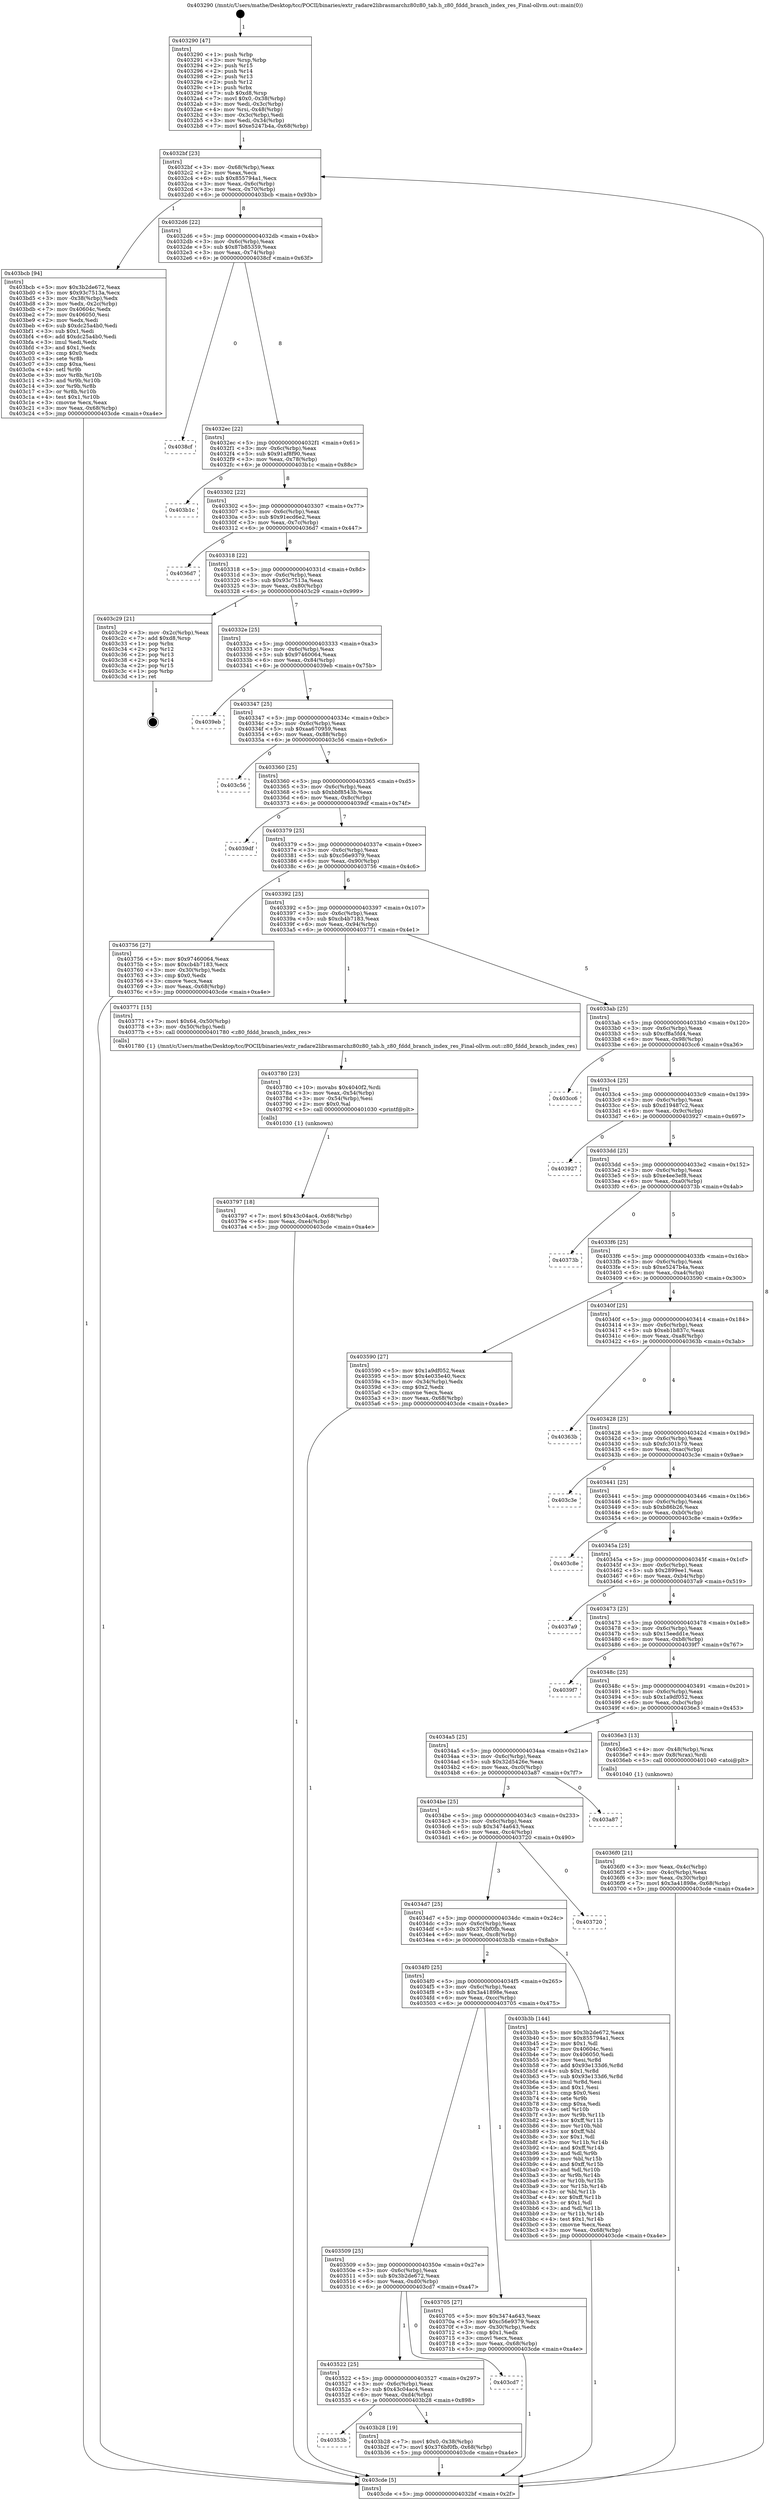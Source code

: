 digraph "0x403290" {
  label = "0x403290 (/mnt/c/Users/mathe/Desktop/tcc/POCII/binaries/extr_radare2librasmarchz80z80_tab.h_z80_fddd_branch_index_res_Final-ollvm.out::main(0))"
  labelloc = "t"
  node[shape=record]

  Entry [label="",width=0.3,height=0.3,shape=circle,fillcolor=black,style=filled]
  "0x4032bf" [label="{
     0x4032bf [23]\l
     | [instrs]\l
     &nbsp;&nbsp;0x4032bf \<+3\>: mov -0x68(%rbp),%eax\l
     &nbsp;&nbsp;0x4032c2 \<+2\>: mov %eax,%ecx\l
     &nbsp;&nbsp;0x4032c4 \<+6\>: sub $0x855794a1,%ecx\l
     &nbsp;&nbsp;0x4032ca \<+3\>: mov %eax,-0x6c(%rbp)\l
     &nbsp;&nbsp;0x4032cd \<+3\>: mov %ecx,-0x70(%rbp)\l
     &nbsp;&nbsp;0x4032d0 \<+6\>: je 0000000000403bcb \<main+0x93b\>\l
  }"]
  "0x403bcb" [label="{
     0x403bcb [94]\l
     | [instrs]\l
     &nbsp;&nbsp;0x403bcb \<+5\>: mov $0x3b2de672,%eax\l
     &nbsp;&nbsp;0x403bd0 \<+5\>: mov $0x93c7513a,%ecx\l
     &nbsp;&nbsp;0x403bd5 \<+3\>: mov -0x38(%rbp),%edx\l
     &nbsp;&nbsp;0x403bd8 \<+3\>: mov %edx,-0x2c(%rbp)\l
     &nbsp;&nbsp;0x403bdb \<+7\>: mov 0x40604c,%edx\l
     &nbsp;&nbsp;0x403be2 \<+7\>: mov 0x406050,%esi\l
     &nbsp;&nbsp;0x403be9 \<+2\>: mov %edx,%edi\l
     &nbsp;&nbsp;0x403beb \<+6\>: sub $0xdc25a4b0,%edi\l
     &nbsp;&nbsp;0x403bf1 \<+3\>: sub $0x1,%edi\l
     &nbsp;&nbsp;0x403bf4 \<+6\>: add $0xdc25a4b0,%edi\l
     &nbsp;&nbsp;0x403bfa \<+3\>: imul %edi,%edx\l
     &nbsp;&nbsp;0x403bfd \<+3\>: and $0x1,%edx\l
     &nbsp;&nbsp;0x403c00 \<+3\>: cmp $0x0,%edx\l
     &nbsp;&nbsp;0x403c03 \<+4\>: sete %r8b\l
     &nbsp;&nbsp;0x403c07 \<+3\>: cmp $0xa,%esi\l
     &nbsp;&nbsp;0x403c0a \<+4\>: setl %r9b\l
     &nbsp;&nbsp;0x403c0e \<+3\>: mov %r8b,%r10b\l
     &nbsp;&nbsp;0x403c11 \<+3\>: and %r9b,%r10b\l
     &nbsp;&nbsp;0x403c14 \<+3\>: xor %r9b,%r8b\l
     &nbsp;&nbsp;0x403c17 \<+3\>: or %r8b,%r10b\l
     &nbsp;&nbsp;0x403c1a \<+4\>: test $0x1,%r10b\l
     &nbsp;&nbsp;0x403c1e \<+3\>: cmovne %ecx,%eax\l
     &nbsp;&nbsp;0x403c21 \<+3\>: mov %eax,-0x68(%rbp)\l
     &nbsp;&nbsp;0x403c24 \<+5\>: jmp 0000000000403cde \<main+0xa4e\>\l
  }"]
  "0x4032d6" [label="{
     0x4032d6 [22]\l
     | [instrs]\l
     &nbsp;&nbsp;0x4032d6 \<+5\>: jmp 00000000004032db \<main+0x4b\>\l
     &nbsp;&nbsp;0x4032db \<+3\>: mov -0x6c(%rbp),%eax\l
     &nbsp;&nbsp;0x4032de \<+5\>: sub $0x87b85359,%eax\l
     &nbsp;&nbsp;0x4032e3 \<+3\>: mov %eax,-0x74(%rbp)\l
     &nbsp;&nbsp;0x4032e6 \<+6\>: je 00000000004038cf \<main+0x63f\>\l
  }"]
  Exit [label="",width=0.3,height=0.3,shape=circle,fillcolor=black,style=filled,peripheries=2]
  "0x4038cf" [label="{
     0x4038cf\l
  }", style=dashed]
  "0x4032ec" [label="{
     0x4032ec [22]\l
     | [instrs]\l
     &nbsp;&nbsp;0x4032ec \<+5\>: jmp 00000000004032f1 \<main+0x61\>\l
     &nbsp;&nbsp;0x4032f1 \<+3\>: mov -0x6c(%rbp),%eax\l
     &nbsp;&nbsp;0x4032f4 \<+5\>: sub $0x91af8f90,%eax\l
     &nbsp;&nbsp;0x4032f9 \<+3\>: mov %eax,-0x78(%rbp)\l
     &nbsp;&nbsp;0x4032fc \<+6\>: je 0000000000403b1c \<main+0x88c\>\l
  }"]
  "0x40353b" [label="{
     0x40353b\l
  }", style=dashed]
  "0x403b1c" [label="{
     0x403b1c\l
  }", style=dashed]
  "0x403302" [label="{
     0x403302 [22]\l
     | [instrs]\l
     &nbsp;&nbsp;0x403302 \<+5\>: jmp 0000000000403307 \<main+0x77\>\l
     &nbsp;&nbsp;0x403307 \<+3\>: mov -0x6c(%rbp),%eax\l
     &nbsp;&nbsp;0x40330a \<+5\>: sub $0x91ecd6e2,%eax\l
     &nbsp;&nbsp;0x40330f \<+3\>: mov %eax,-0x7c(%rbp)\l
     &nbsp;&nbsp;0x403312 \<+6\>: je 00000000004036d7 \<main+0x447\>\l
  }"]
  "0x403b28" [label="{
     0x403b28 [19]\l
     | [instrs]\l
     &nbsp;&nbsp;0x403b28 \<+7\>: movl $0x0,-0x38(%rbp)\l
     &nbsp;&nbsp;0x403b2f \<+7\>: movl $0x376bf0fb,-0x68(%rbp)\l
     &nbsp;&nbsp;0x403b36 \<+5\>: jmp 0000000000403cde \<main+0xa4e\>\l
  }"]
  "0x4036d7" [label="{
     0x4036d7\l
  }", style=dashed]
  "0x403318" [label="{
     0x403318 [22]\l
     | [instrs]\l
     &nbsp;&nbsp;0x403318 \<+5\>: jmp 000000000040331d \<main+0x8d\>\l
     &nbsp;&nbsp;0x40331d \<+3\>: mov -0x6c(%rbp),%eax\l
     &nbsp;&nbsp;0x403320 \<+5\>: sub $0x93c7513a,%eax\l
     &nbsp;&nbsp;0x403325 \<+3\>: mov %eax,-0x80(%rbp)\l
     &nbsp;&nbsp;0x403328 \<+6\>: je 0000000000403c29 \<main+0x999\>\l
  }"]
  "0x403522" [label="{
     0x403522 [25]\l
     | [instrs]\l
     &nbsp;&nbsp;0x403522 \<+5\>: jmp 0000000000403527 \<main+0x297\>\l
     &nbsp;&nbsp;0x403527 \<+3\>: mov -0x6c(%rbp),%eax\l
     &nbsp;&nbsp;0x40352a \<+5\>: sub $0x43c04ac4,%eax\l
     &nbsp;&nbsp;0x40352f \<+6\>: mov %eax,-0xd4(%rbp)\l
     &nbsp;&nbsp;0x403535 \<+6\>: je 0000000000403b28 \<main+0x898\>\l
  }"]
  "0x403c29" [label="{
     0x403c29 [21]\l
     | [instrs]\l
     &nbsp;&nbsp;0x403c29 \<+3\>: mov -0x2c(%rbp),%eax\l
     &nbsp;&nbsp;0x403c2c \<+7\>: add $0xd8,%rsp\l
     &nbsp;&nbsp;0x403c33 \<+1\>: pop %rbx\l
     &nbsp;&nbsp;0x403c34 \<+2\>: pop %r12\l
     &nbsp;&nbsp;0x403c36 \<+2\>: pop %r13\l
     &nbsp;&nbsp;0x403c38 \<+2\>: pop %r14\l
     &nbsp;&nbsp;0x403c3a \<+2\>: pop %r15\l
     &nbsp;&nbsp;0x403c3c \<+1\>: pop %rbp\l
     &nbsp;&nbsp;0x403c3d \<+1\>: ret\l
  }"]
  "0x40332e" [label="{
     0x40332e [25]\l
     | [instrs]\l
     &nbsp;&nbsp;0x40332e \<+5\>: jmp 0000000000403333 \<main+0xa3\>\l
     &nbsp;&nbsp;0x403333 \<+3\>: mov -0x6c(%rbp),%eax\l
     &nbsp;&nbsp;0x403336 \<+5\>: sub $0x97460064,%eax\l
     &nbsp;&nbsp;0x40333b \<+6\>: mov %eax,-0x84(%rbp)\l
     &nbsp;&nbsp;0x403341 \<+6\>: je 00000000004039eb \<main+0x75b\>\l
  }"]
  "0x403cd7" [label="{
     0x403cd7\l
  }", style=dashed]
  "0x4039eb" [label="{
     0x4039eb\l
  }", style=dashed]
  "0x403347" [label="{
     0x403347 [25]\l
     | [instrs]\l
     &nbsp;&nbsp;0x403347 \<+5\>: jmp 000000000040334c \<main+0xbc\>\l
     &nbsp;&nbsp;0x40334c \<+3\>: mov -0x6c(%rbp),%eax\l
     &nbsp;&nbsp;0x40334f \<+5\>: sub $0xaa670959,%eax\l
     &nbsp;&nbsp;0x403354 \<+6\>: mov %eax,-0x88(%rbp)\l
     &nbsp;&nbsp;0x40335a \<+6\>: je 0000000000403c56 \<main+0x9c6\>\l
  }"]
  "0x403797" [label="{
     0x403797 [18]\l
     | [instrs]\l
     &nbsp;&nbsp;0x403797 \<+7\>: movl $0x43c04ac4,-0x68(%rbp)\l
     &nbsp;&nbsp;0x40379e \<+6\>: mov %eax,-0xe4(%rbp)\l
     &nbsp;&nbsp;0x4037a4 \<+5\>: jmp 0000000000403cde \<main+0xa4e\>\l
  }"]
  "0x403c56" [label="{
     0x403c56\l
  }", style=dashed]
  "0x403360" [label="{
     0x403360 [25]\l
     | [instrs]\l
     &nbsp;&nbsp;0x403360 \<+5\>: jmp 0000000000403365 \<main+0xd5\>\l
     &nbsp;&nbsp;0x403365 \<+3\>: mov -0x6c(%rbp),%eax\l
     &nbsp;&nbsp;0x403368 \<+5\>: sub $0xbbf8543b,%eax\l
     &nbsp;&nbsp;0x40336d \<+6\>: mov %eax,-0x8c(%rbp)\l
     &nbsp;&nbsp;0x403373 \<+6\>: je 00000000004039df \<main+0x74f\>\l
  }"]
  "0x403780" [label="{
     0x403780 [23]\l
     | [instrs]\l
     &nbsp;&nbsp;0x403780 \<+10\>: movabs $0x4040f2,%rdi\l
     &nbsp;&nbsp;0x40378a \<+3\>: mov %eax,-0x54(%rbp)\l
     &nbsp;&nbsp;0x40378d \<+3\>: mov -0x54(%rbp),%esi\l
     &nbsp;&nbsp;0x403790 \<+2\>: mov $0x0,%al\l
     &nbsp;&nbsp;0x403792 \<+5\>: call 0000000000401030 \<printf@plt\>\l
     | [calls]\l
     &nbsp;&nbsp;0x401030 \{1\} (unknown)\l
  }"]
  "0x4039df" [label="{
     0x4039df\l
  }", style=dashed]
  "0x403379" [label="{
     0x403379 [25]\l
     | [instrs]\l
     &nbsp;&nbsp;0x403379 \<+5\>: jmp 000000000040337e \<main+0xee\>\l
     &nbsp;&nbsp;0x40337e \<+3\>: mov -0x6c(%rbp),%eax\l
     &nbsp;&nbsp;0x403381 \<+5\>: sub $0xc56e9379,%eax\l
     &nbsp;&nbsp;0x403386 \<+6\>: mov %eax,-0x90(%rbp)\l
     &nbsp;&nbsp;0x40338c \<+6\>: je 0000000000403756 \<main+0x4c6\>\l
  }"]
  "0x403509" [label="{
     0x403509 [25]\l
     | [instrs]\l
     &nbsp;&nbsp;0x403509 \<+5\>: jmp 000000000040350e \<main+0x27e\>\l
     &nbsp;&nbsp;0x40350e \<+3\>: mov -0x6c(%rbp),%eax\l
     &nbsp;&nbsp;0x403511 \<+5\>: sub $0x3b2de672,%eax\l
     &nbsp;&nbsp;0x403516 \<+6\>: mov %eax,-0xd0(%rbp)\l
     &nbsp;&nbsp;0x40351c \<+6\>: je 0000000000403cd7 \<main+0xa47\>\l
  }"]
  "0x403756" [label="{
     0x403756 [27]\l
     | [instrs]\l
     &nbsp;&nbsp;0x403756 \<+5\>: mov $0x97460064,%eax\l
     &nbsp;&nbsp;0x40375b \<+5\>: mov $0xcb4b7183,%ecx\l
     &nbsp;&nbsp;0x403760 \<+3\>: mov -0x30(%rbp),%edx\l
     &nbsp;&nbsp;0x403763 \<+3\>: cmp $0x0,%edx\l
     &nbsp;&nbsp;0x403766 \<+3\>: cmove %ecx,%eax\l
     &nbsp;&nbsp;0x403769 \<+3\>: mov %eax,-0x68(%rbp)\l
     &nbsp;&nbsp;0x40376c \<+5\>: jmp 0000000000403cde \<main+0xa4e\>\l
  }"]
  "0x403392" [label="{
     0x403392 [25]\l
     | [instrs]\l
     &nbsp;&nbsp;0x403392 \<+5\>: jmp 0000000000403397 \<main+0x107\>\l
     &nbsp;&nbsp;0x403397 \<+3\>: mov -0x6c(%rbp),%eax\l
     &nbsp;&nbsp;0x40339a \<+5\>: sub $0xcb4b7183,%eax\l
     &nbsp;&nbsp;0x40339f \<+6\>: mov %eax,-0x94(%rbp)\l
     &nbsp;&nbsp;0x4033a5 \<+6\>: je 0000000000403771 \<main+0x4e1\>\l
  }"]
  "0x403705" [label="{
     0x403705 [27]\l
     | [instrs]\l
     &nbsp;&nbsp;0x403705 \<+5\>: mov $0x3474a643,%eax\l
     &nbsp;&nbsp;0x40370a \<+5\>: mov $0xc56e9379,%ecx\l
     &nbsp;&nbsp;0x40370f \<+3\>: mov -0x30(%rbp),%edx\l
     &nbsp;&nbsp;0x403712 \<+3\>: cmp $0x1,%edx\l
     &nbsp;&nbsp;0x403715 \<+3\>: cmovl %ecx,%eax\l
     &nbsp;&nbsp;0x403718 \<+3\>: mov %eax,-0x68(%rbp)\l
     &nbsp;&nbsp;0x40371b \<+5\>: jmp 0000000000403cde \<main+0xa4e\>\l
  }"]
  "0x403771" [label="{
     0x403771 [15]\l
     | [instrs]\l
     &nbsp;&nbsp;0x403771 \<+7\>: movl $0x64,-0x50(%rbp)\l
     &nbsp;&nbsp;0x403778 \<+3\>: mov -0x50(%rbp),%edi\l
     &nbsp;&nbsp;0x40377b \<+5\>: call 0000000000401780 \<z80_fddd_branch_index_res\>\l
     | [calls]\l
     &nbsp;&nbsp;0x401780 \{1\} (/mnt/c/Users/mathe/Desktop/tcc/POCII/binaries/extr_radare2librasmarchz80z80_tab.h_z80_fddd_branch_index_res_Final-ollvm.out::z80_fddd_branch_index_res)\l
  }"]
  "0x4033ab" [label="{
     0x4033ab [25]\l
     | [instrs]\l
     &nbsp;&nbsp;0x4033ab \<+5\>: jmp 00000000004033b0 \<main+0x120\>\l
     &nbsp;&nbsp;0x4033b0 \<+3\>: mov -0x6c(%rbp),%eax\l
     &nbsp;&nbsp;0x4033b3 \<+5\>: sub $0xcf8a5fd4,%eax\l
     &nbsp;&nbsp;0x4033b8 \<+6\>: mov %eax,-0x98(%rbp)\l
     &nbsp;&nbsp;0x4033be \<+6\>: je 0000000000403cc6 \<main+0xa36\>\l
  }"]
  "0x4034f0" [label="{
     0x4034f0 [25]\l
     | [instrs]\l
     &nbsp;&nbsp;0x4034f0 \<+5\>: jmp 00000000004034f5 \<main+0x265\>\l
     &nbsp;&nbsp;0x4034f5 \<+3\>: mov -0x6c(%rbp),%eax\l
     &nbsp;&nbsp;0x4034f8 \<+5\>: sub $0x3a41898e,%eax\l
     &nbsp;&nbsp;0x4034fd \<+6\>: mov %eax,-0xcc(%rbp)\l
     &nbsp;&nbsp;0x403503 \<+6\>: je 0000000000403705 \<main+0x475\>\l
  }"]
  "0x403cc6" [label="{
     0x403cc6\l
  }", style=dashed]
  "0x4033c4" [label="{
     0x4033c4 [25]\l
     | [instrs]\l
     &nbsp;&nbsp;0x4033c4 \<+5\>: jmp 00000000004033c9 \<main+0x139\>\l
     &nbsp;&nbsp;0x4033c9 \<+3\>: mov -0x6c(%rbp),%eax\l
     &nbsp;&nbsp;0x4033cc \<+5\>: sub $0xd19487c2,%eax\l
     &nbsp;&nbsp;0x4033d1 \<+6\>: mov %eax,-0x9c(%rbp)\l
     &nbsp;&nbsp;0x4033d7 \<+6\>: je 0000000000403927 \<main+0x697\>\l
  }"]
  "0x403b3b" [label="{
     0x403b3b [144]\l
     | [instrs]\l
     &nbsp;&nbsp;0x403b3b \<+5\>: mov $0x3b2de672,%eax\l
     &nbsp;&nbsp;0x403b40 \<+5\>: mov $0x855794a1,%ecx\l
     &nbsp;&nbsp;0x403b45 \<+2\>: mov $0x1,%dl\l
     &nbsp;&nbsp;0x403b47 \<+7\>: mov 0x40604c,%esi\l
     &nbsp;&nbsp;0x403b4e \<+7\>: mov 0x406050,%edi\l
     &nbsp;&nbsp;0x403b55 \<+3\>: mov %esi,%r8d\l
     &nbsp;&nbsp;0x403b58 \<+7\>: add $0x93e133d6,%r8d\l
     &nbsp;&nbsp;0x403b5f \<+4\>: sub $0x1,%r8d\l
     &nbsp;&nbsp;0x403b63 \<+7\>: sub $0x93e133d6,%r8d\l
     &nbsp;&nbsp;0x403b6a \<+4\>: imul %r8d,%esi\l
     &nbsp;&nbsp;0x403b6e \<+3\>: and $0x1,%esi\l
     &nbsp;&nbsp;0x403b71 \<+3\>: cmp $0x0,%esi\l
     &nbsp;&nbsp;0x403b74 \<+4\>: sete %r9b\l
     &nbsp;&nbsp;0x403b78 \<+3\>: cmp $0xa,%edi\l
     &nbsp;&nbsp;0x403b7b \<+4\>: setl %r10b\l
     &nbsp;&nbsp;0x403b7f \<+3\>: mov %r9b,%r11b\l
     &nbsp;&nbsp;0x403b82 \<+4\>: xor $0xff,%r11b\l
     &nbsp;&nbsp;0x403b86 \<+3\>: mov %r10b,%bl\l
     &nbsp;&nbsp;0x403b89 \<+3\>: xor $0xff,%bl\l
     &nbsp;&nbsp;0x403b8c \<+3\>: xor $0x1,%dl\l
     &nbsp;&nbsp;0x403b8f \<+3\>: mov %r11b,%r14b\l
     &nbsp;&nbsp;0x403b92 \<+4\>: and $0xff,%r14b\l
     &nbsp;&nbsp;0x403b96 \<+3\>: and %dl,%r9b\l
     &nbsp;&nbsp;0x403b99 \<+3\>: mov %bl,%r15b\l
     &nbsp;&nbsp;0x403b9c \<+4\>: and $0xff,%r15b\l
     &nbsp;&nbsp;0x403ba0 \<+3\>: and %dl,%r10b\l
     &nbsp;&nbsp;0x403ba3 \<+3\>: or %r9b,%r14b\l
     &nbsp;&nbsp;0x403ba6 \<+3\>: or %r10b,%r15b\l
     &nbsp;&nbsp;0x403ba9 \<+3\>: xor %r15b,%r14b\l
     &nbsp;&nbsp;0x403bac \<+3\>: or %bl,%r11b\l
     &nbsp;&nbsp;0x403baf \<+4\>: xor $0xff,%r11b\l
     &nbsp;&nbsp;0x403bb3 \<+3\>: or $0x1,%dl\l
     &nbsp;&nbsp;0x403bb6 \<+3\>: and %dl,%r11b\l
     &nbsp;&nbsp;0x403bb9 \<+3\>: or %r11b,%r14b\l
     &nbsp;&nbsp;0x403bbc \<+4\>: test $0x1,%r14b\l
     &nbsp;&nbsp;0x403bc0 \<+3\>: cmovne %ecx,%eax\l
     &nbsp;&nbsp;0x403bc3 \<+3\>: mov %eax,-0x68(%rbp)\l
     &nbsp;&nbsp;0x403bc6 \<+5\>: jmp 0000000000403cde \<main+0xa4e\>\l
  }"]
  "0x403927" [label="{
     0x403927\l
  }", style=dashed]
  "0x4033dd" [label="{
     0x4033dd [25]\l
     | [instrs]\l
     &nbsp;&nbsp;0x4033dd \<+5\>: jmp 00000000004033e2 \<main+0x152\>\l
     &nbsp;&nbsp;0x4033e2 \<+3\>: mov -0x6c(%rbp),%eax\l
     &nbsp;&nbsp;0x4033e5 \<+5\>: sub $0xe4ee3ef8,%eax\l
     &nbsp;&nbsp;0x4033ea \<+6\>: mov %eax,-0xa0(%rbp)\l
     &nbsp;&nbsp;0x4033f0 \<+6\>: je 000000000040373b \<main+0x4ab\>\l
  }"]
  "0x4034d7" [label="{
     0x4034d7 [25]\l
     | [instrs]\l
     &nbsp;&nbsp;0x4034d7 \<+5\>: jmp 00000000004034dc \<main+0x24c\>\l
     &nbsp;&nbsp;0x4034dc \<+3\>: mov -0x6c(%rbp),%eax\l
     &nbsp;&nbsp;0x4034df \<+5\>: sub $0x376bf0fb,%eax\l
     &nbsp;&nbsp;0x4034e4 \<+6\>: mov %eax,-0xc8(%rbp)\l
     &nbsp;&nbsp;0x4034ea \<+6\>: je 0000000000403b3b \<main+0x8ab\>\l
  }"]
  "0x40373b" [label="{
     0x40373b\l
  }", style=dashed]
  "0x4033f6" [label="{
     0x4033f6 [25]\l
     | [instrs]\l
     &nbsp;&nbsp;0x4033f6 \<+5\>: jmp 00000000004033fb \<main+0x16b\>\l
     &nbsp;&nbsp;0x4033fb \<+3\>: mov -0x6c(%rbp),%eax\l
     &nbsp;&nbsp;0x4033fe \<+5\>: sub $0xe5247b4a,%eax\l
     &nbsp;&nbsp;0x403403 \<+6\>: mov %eax,-0xa4(%rbp)\l
     &nbsp;&nbsp;0x403409 \<+6\>: je 0000000000403590 \<main+0x300\>\l
  }"]
  "0x403720" [label="{
     0x403720\l
  }", style=dashed]
  "0x403590" [label="{
     0x403590 [27]\l
     | [instrs]\l
     &nbsp;&nbsp;0x403590 \<+5\>: mov $0x1a9df052,%eax\l
     &nbsp;&nbsp;0x403595 \<+5\>: mov $0x4e035e40,%ecx\l
     &nbsp;&nbsp;0x40359a \<+3\>: mov -0x34(%rbp),%edx\l
     &nbsp;&nbsp;0x40359d \<+3\>: cmp $0x2,%edx\l
     &nbsp;&nbsp;0x4035a0 \<+3\>: cmovne %ecx,%eax\l
     &nbsp;&nbsp;0x4035a3 \<+3\>: mov %eax,-0x68(%rbp)\l
     &nbsp;&nbsp;0x4035a6 \<+5\>: jmp 0000000000403cde \<main+0xa4e\>\l
  }"]
  "0x40340f" [label="{
     0x40340f [25]\l
     | [instrs]\l
     &nbsp;&nbsp;0x40340f \<+5\>: jmp 0000000000403414 \<main+0x184\>\l
     &nbsp;&nbsp;0x403414 \<+3\>: mov -0x6c(%rbp),%eax\l
     &nbsp;&nbsp;0x403417 \<+5\>: sub $0xeb1b837c,%eax\l
     &nbsp;&nbsp;0x40341c \<+6\>: mov %eax,-0xa8(%rbp)\l
     &nbsp;&nbsp;0x403422 \<+6\>: je 000000000040363b \<main+0x3ab\>\l
  }"]
  "0x403cde" [label="{
     0x403cde [5]\l
     | [instrs]\l
     &nbsp;&nbsp;0x403cde \<+5\>: jmp 00000000004032bf \<main+0x2f\>\l
  }"]
  "0x403290" [label="{
     0x403290 [47]\l
     | [instrs]\l
     &nbsp;&nbsp;0x403290 \<+1\>: push %rbp\l
     &nbsp;&nbsp;0x403291 \<+3\>: mov %rsp,%rbp\l
     &nbsp;&nbsp;0x403294 \<+2\>: push %r15\l
     &nbsp;&nbsp;0x403296 \<+2\>: push %r14\l
     &nbsp;&nbsp;0x403298 \<+2\>: push %r13\l
     &nbsp;&nbsp;0x40329a \<+2\>: push %r12\l
     &nbsp;&nbsp;0x40329c \<+1\>: push %rbx\l
     &nbsp;&nbsp;0x40329d \<+7\>: sub $0xd8,%rsp\l
     &nbsp;&nbsp;0x4032a4 \<+7\>: movl $0x0,-0x38(%rbp)\l
     &nbsp;&nbsp;0x4032ab \<+3\>: mov %edi,-0x3c(%rbp)\l
     &nbsp;&nbsp;0x4032ae \<+4\>: mov %rsi,-0x48(%rbp)\l
     &nbsp;&nbsp;0x4032b2 \<+3\>: mov -0x3c(%rbp),%edi\l
     &nbsp;&nbsp;0x4032b5 \<+3\>: mov %edi,-0x34(%rbp)\l
     &nbsp;&nbsp;0x4032b8 \<+7\>: movl $0xe5247b4a,-0x68(%rbp)\l
  }"]
  "0x4034be" [label="{
     0x4034be [25]\l
     | [instrs]\l
     &nbsp;&nbsp;0x4034be \<+5\>: jmp 00000000004034c3 \<main+0x233\>\l
     &nbsp;&nbsp;0x4034c3 \<+3\>: mov -0x6c(%rbp),%eax\l
     &nbsp;&nbsp;0x4034c6 \<+5\>: sub $0x3474a643,%eax\l
     &nbsp;&nbsp;0x4034cb \<+6\>: mov %eax,-0xc4(%rbp)\l
     &nbsp;&nbsp;0x4034d1 \<+6\>: je 0000000000403720 \<main+0x490\>\l
  }"]
  "0x40363b" [label="{
     0x40363b\l
  }", style=dashed]
  "0x403428" [label="{
     0x403428 [25]\l
     | [instrs]\l
     &nbsp;&nbsp;0x403428 \<+5\>: jmp 000000000040342d \<main+0x19d\>\l
     &nbsp;&nbsp;0x40342d \<+3\>: mov -0x6c(%rbp),%eax\l
     &nbsp;&nbsp;0x403430 \<+5\>: sub $0xfc301b79,%eax\l
     &nbsp;&nbsp;0x403435 \<+6\>: mov %eax,-0xac(%rbp)\l
     &nbsp;&nbsp;0x40343b \<+6\>: je 0000000000403c3e \<main+0x9ae\>\l
  }"]
  "0x403a87" [label="{
     0x403a87\l
  }", style=dashed]
  "0x403c3e" [label="{
     0x403c3e\l
  }", style=dashed]
  "0x403441" [label="{
     0x403441 [25]\l
     | [instrs]\l
     &nbsp;&nbsp;0x403441 \<+5\>: jmp 0000000000403446 \<main+0x1b6\>\l
     &nbsp;&nbsp;0x403446 \<+3\>: mov -0x6c(%rbp),%eax\l
     &nbsp;&nbsp;0x403449 \<+5\>: sub $0xb86b26,%eax\l
     &nbsp;&nbsp;0x40344e \<+6\>: mov %eax,-0xb0(%rbp)\l
     &nbsp;&nbsp;0x403454 \<+6\>: je 0000000000403c8e \<main+0x9fe\>\l
  }"]
  "0x4036f0" [label="{
     0x4036f0 [21]\l
     | [instrs]\l
     &nbsp;&nbsp;0x4036f0 \<+3\>: mov %eax,-0x4c(%rbp)\l
     &nbsp;&nbsp;0x4036f3 \<+3\>: mov -0x4c(%rbp),%eax\l
     &nbsp;&nbsp;0x4036f6 \<+3\>: mov %eax,-0x30(%rbp)\l
     &nbsp;&nbsp;0x4036f9 \<+7\>: movl $0x3a41898e,-0x68(%rbp)\l
     &nbsp;&nbsp;0x403700 \<+5\>: jmp 0000000000403cde \<main+0xa4e\>\l
  }"]
  "0x403c8e" [label="{
     0x403c8e\l
  }", style=dashed]
  "0x40345a" [label="{
     0x40345a [25]\l
     | [instrs]\l
     &nbsp;&nbsp;0x40345a \<+5\>: jmp 000000000040345f \<main+0x1cf\>\l
     &nbsp;&nbsp;0x40345f \<+3\>: mov -0x6c(%rbp),%eax\l
     &nbsp;&nbsp;0x403462 \<+5\>: sub $0x2899ee1,%eax\l
     &nbsp;&nbsp;0x403467 \<+6\>: mov %eax,-0xb4(%rbp)\l
     &nbsp;&nbsp;0x40346d \<+6\>: je 00000000004037a9 \<main+0x519\>\l
  }"]
  "0x4034a5" [label="{
     0x4034a5 [25]\l
     | [instrs]\l
     &nbsp;&nbsp;0x4034a5 \<+5\>: jmp 00000000004034aa \<main+0x21a\>\l
     &nbsp;&nbsp;0x4034aa \<+3\>: mov -0x6c(%rbp),%eax\l
     &nbsp;&nbsp;0x4034ad \<+5\>: sub $0x32d5426e,%eax\l
     &nbsp;&nbsp;0x4034b2 \<+6\>: mov %eax,-0xc0(%rbp)\l
     &nbsp;&nbsp;0x4034b8 \<+6\>: je 0000000000403a87 \<main+0x7f7\>\l
  }"]
  "0x4037a9" [label="{
     0x4037a9\l
  }", style=dashed]
  "0x403473" [label="{
     0x403473 [25]\l
     | [instrs]\l
     &nbsp;&nbsp;0x403473 \<+5\>: jmp 0000000000403478 \<main+0x1e8\>\l
     &nbsp;&nbsp;0x403478 \<+3\>: mov -0x6c(%rbp),%eax\l
     &nbsp;&nbsp;0x40347b \<+5\>: sub $0x15eedd1e,%eax\l
     &nbsp;&nbsp;0x403480 \<+6\>: mov %eax,-0xb8(%rbp)\l
     &nbsp;&nbsp;0x403486 \<+6\>: je 00000000004039f7 \<main+0x767\>\l
  }"]
  "0x4036e3" [label="{
     0x4036e3 [13]\l
     | [instrs]\l
     &nbsp;&nbsp;0x4036e3 \<+4\>: mov -0x48(%rbp),%rax\l
     &nbsp;&nbsp;0x4036e7 \<+4\>: mov 0x8(%rax),%rdi\l
     &nbsp;&nbsp;0x4036eb \<+5\>: call 0000000000401040 \<atoi@plt\>\l
     | [calls]\l
     &nbsp;&nbsp;0x401040 \{1\} (unknown)\l
  }"]
  "0x4039f7" [label="{
     0x4039f7\l
  }", style=dashed]
  "0x40348c" [label="{
     0x40348c [25]\l
     | [instrs]\l
     &nbsp;&nbsp;0x40348c \<+5\>: jmp 0000000000403491 \<main+0x201\>\l
     &nbsp;&nbsp;0x403491 \<+3\>: mov -0x6c(%rbp),%eax\l
     &nbsp;&nbsp;0x403494 \<+5\>: sub $0x1a9df052,%eax\l
     &nbsp;&nbsp;0x403499 \<+6\>: mov %eax,-0xbc(%rbp)\l
     &nbsp;&nbsp;0x40349f \<+6\>: je 00000000004036e3 \<main+0x453\>\l
  }"]
  Entry -> "0x403290" [label=" 1"]
  "0x4032bf" -> "0x403bcb" [label=" 1"]
  "0x4032bf" -> "0x4032d6" [label=" 8"]
  "0x403c29" -> Exit [label=" 1"]
  "0x4032d6" -> "0x4038cf" [label=" 0"]
  "0x4032d6" -> "0x4032ec" [label=" 8"]
  "0x403bcb" -> "0x403cde" [label=" 1"]
  "0x4032ec" -> "0x403b1c" [label=" 0"]
  "0x4032ec" -> "0x403302" [label=" 8"]
  "0x403b3b" -> "0x403cde" [label=" 1"]
  "0x403302" -> "0x4036d7" [label=" 0"]
  "0x403302" -> "0x403318" [label=" 8"]
  "0x403b28" -> "0x403cde" [label=" 1"]
  "0x403318" -> "0x403c29" [label=" 1"]
  "0x403318" -> "0x40332e" [label=" 7"]
  "0x403522" -> "0x403b28" [label=" 1"]
  "0x40332e" -> "0x4039eb" [label=" 0"]
  "0x40332e" -> "0x403347" [label=" 7"]
  "0x403522" -> "0x40353b" [label=" 0"]
  "0x403347" -> "0x403c56" [label=" 0"]
  "0x403347" -> "0x403360" [label=" 7"]
  "0x403509" -> "0x403cd7" [label=" 0"]
  "0x403360" -> "0x4039df" [label=" 0"]
  "0x403360" -> "0x403379" [label=" 7"]
  "0x403509" -> "0x403522" [label=" 1"]
  "0x403379" -> "0x403756" [label=" 1"]
  "0x403379" -> "0x403392" [label=" 6"]
  "0x403797" -> "0x403cde" [label=" 1"]
  "0x403392" -> "0x403771" [label=" 1"]
  "0x403392" -> "0x4033ab" [label=" 5"]
  "0x403780" -> "0x403797" [label=" 1"]
  "0x4033ab" -> "0x403cc6" [label=" 0"]
  "0x4033ab" -> "0x4033c4" [label=" 5"]
  "0x403756" -> "0x403cde" [label=" 1"]
  "0x4033c4" -> "0x403927" [label=" 0"]
  "0x4033c4" -> "0x4033dd" [label=" 5"]
  "0x403705" -> "0x403cde" [label=" 1"]
  "0x4033dd" -> "0x40373b" [label=" 0"]
  "0x4033dd" -> "0x4033f6" [label=" 5"]
  "0x4034f0" -> "0x403705" [label=" 1"]
  "0x4033f6" -> "0x403590" [label=" 1"]
  "0x4033f6" -> "0x40340f" [label=" 4"]
  "0x403590" -> "0x403cde" [label=" 1"]
  "0x403290" -> "0x4032bf" [label=" 1"]
  "0x403cde" -> "0x4032bf" [label=" 8"]
  "0x403771" -> "0x403780" [label=" 1"]
  "0x40340f" -> "0x40363b" [label=" 0"]
  "0x40340f" -> "0x403428" [label=" 4"]
  "0x4034d7" -> "0x403b3b" [label=" 1"]
  "0x403428" -> "0x403c3e" [label=" 0"]
  "0x403428" -> "0x403441" [label=" 4"]
  "0x4034f0" -> "0x403509" [label=" 1"]
  "0x403441" -> "0x403c8e" [label=" 0"]
  "0x403441" -> "0x40345a" [label=" 4"]
  "0x4034be" -> "0x403720" [label=" 0"]
  "0x40345a" -> "0x4037a9" [label=" 0"]
  "0x40345a" -> "0x403473" [label=" 4"]
  "0x4034d7" -> "0x4034f0" [label=" 2"]
  "0x403473" -> "0x4039f7" [label=" 0"]
  "0x403473" -> "0x40348c" [label=" 4"]
  "0x4034a5" -> "0x4034be" [label=" 3"]
  "0x40348c" -> "0x4036e3" [label=" 1"]
  "0x40348c" -> "0x4034a5" [label=" 3"]
  "0x4036e3" -> "0x4036f0" [label=" 1"]
  "0x4036f0" -> "0x403cde" [label=" 1"]
  "0x4034be" -> "0x4034d7" [label=" 3"]
  "0x4034a5" -> "0x403a87" [label=" 0"]
}
